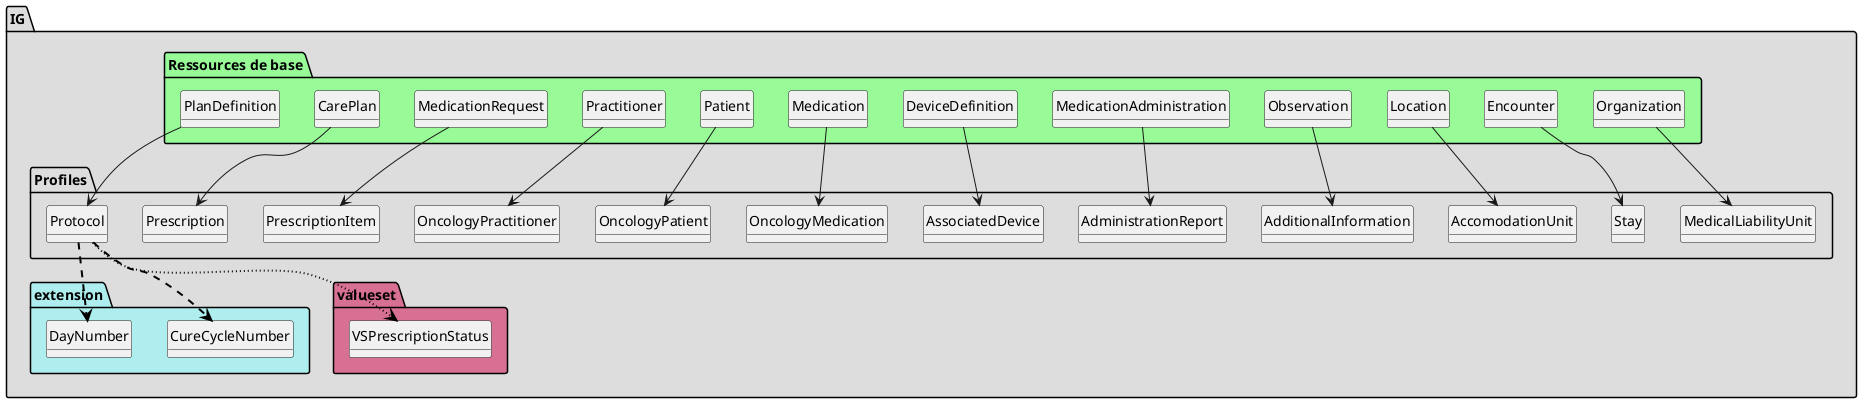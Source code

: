 @startuml
set namespaceSeparator ?
hide circle
hide class fields

package IG #DDDDDD{

     package Profiles #DDDDDD{

        class MedicalLiabilityUnit{

             Organization.name => [1..None]
        } 

        class Stay{

             Encounter.identifier.value => [1..None]
             Encounter.status => [None..None]
             Encounter.subject => [1..None]
             Encounter.location => [1..None]
             Encounter.location.location => [None..None]
        } 

        class AccomodationUnit{

             Location.name => [1..None]
             Location.managingOrganization => [1..None]
        } 

        class AdditionalInformation{

             Observation.code => [None..None]
             Observation.subject => [1..None]
             Observation.effective[x] => [None..None]
             Observation.effective[x]:effectiveDateTime => [0..1]
             Observation.issued => [None..None]
             Observation.value[x] => [1..None]
             Observation.value[x]:valueQuantity => [0..1]
             Observation.value[x]:valueQuantity.value => [1..None]
             Observation.value[x]:valueQuantity.unit => [1..None]
        } 

        class AdministrationReport{

             MedicationAdministration.identifier.value => [None..None]
             MedicationAdministration.basedOn => [1..1]
             MedicationAdministration.medication => [None..None]
             MedicationAdministration.encounter => [1..None]
             MedicationAdministration.occurence[x] => [None..None]
             MedicationAdministration.occurence[x]:occurencePeriod => [0..1]
             MedicationAdministration.request => [None..None]
             MedicationAdministration.note => [None..None]
             MedicationAdministration.dosage => [None..None]
        } 

        class AssociatedDevice{

             DeviceDefinition.deviceName => [1..1]
        } 

        class OncologyMedication{

             Medication.identifier.value => [1..None]
             Medication.code.coding => [1..1]
        } 

        class OncologyPatient{

             Patient.identifier => [1..None]
             Patient.identifier:IPP => [1..1]
             Patient.identifier:IPP.use => [None..None]
             Patient.identifier:IPP.type.text => [None..None]
             Patient.identifier:IPP.system => [1..None]
             Patient.identifier:IPP.value => [1..None]
             Patient.name.use => [1..None]
             Patient.name.family => [1..None]
             Patient.name.given => [1..None]
             Patient.gender => [1..None]
             Patient.birthDate => [1..None]
             Patient.deceased[x] => [None..None]
        } 

        class OncologyPractitioner{

             Practitioner.identifier.value => [1..None]
        } 

        class PrescriptionItem{

             MedicationRequest.identifier.value => [1..None]
             MedicationRequest.basedOn => [None..None]
             MedicationRequest.groupIdentifier.value => [1..None]
             MedicationRequest.category.coding => [1..1]
             MedicationRequest.medication => [None..None]
             MedicationRequest.subject => [None..None]
             MedicationRequest.supportingInformation => [None..None]
             MedicationRequest.requester => [None..None]
             MedicationRequest.requester.identifier.value => [1..None]
             MedicationRequest.device => [None..None]
             MedicationRequest.note => [None..None]
             MedicationRequest.effectiveDosePeriod.start => [1..None]
             MedicationRequest.effectiveDosePeriod.end => [None..None]
             MedicationRequest.dosageInstruction => [1..None]
             MedicationRequest.dosageInstruction.sequence => [None..None]
             MedicationRequest.dosageInstruction.text => [1..None]
             MedicationRequest.dosageInstruction.timing => [None..None]
             MedicationRequest.dosageInstruction.timing.repeat.bounds[x] => [None..None]
             MedicationRequest.dosageInstruction.timing.repeat.bounds[x]:boundsPeriod => [0..1]
             MedicationRequest.dosageInstruction.timing.repeat.bounds[x]:boundsPeriod.start => [None..None]
             MedicationRequest.dosageInstruction.timing.repeat.frequency => [None..None]
             MedicationRequest.dosageInstruction.timing.repeat.period => [None..None]
             MedicationRequest.dosageInstruction.timing.repeat.periodUnit => [None..None]
             MedicationRequest.dosageInstruction.route.coding => [1..1]
             MedicationRequest.dosageInstruction.doseAndRate => [None..None]
             MedicationRequest.dosageInstruction.doseAndRate.dose[x] => [None..None]
             MedicationRequest.dosageInstruction.doseAndRate.dose[x]:doseQuantity => [0..1]
             MedicationRequest.dosageInstruction.doseAndRate.dose[x]:doseQuantity.value => [1..None]
             MedicationRequest.dosageInstruction.doseAndRate.dose[x]:doseQuantity.unit => [1..None]
             MedicationRequest.dosageInstruction.doseAndRate.rate[x] => [None..None]
             MedicationRequest.dosageInstruction.doseAndRate.rate[x]:rateRatio => [0..1]
             MedicationRequest.dosageInstruction.doseAndRate.rate[x]:rateRatio.numerator.value => [None..None]
             MedicationRequest.dosageInstruction.doseAndRate.rate[x]:rateRatio.numerator.unit => [None..None]
             MedicationRequest.dosageInstruction.doseAndRate.rate[x]:rateRatio.denominator.value => [None..None]
             MedicationRequest.dispenseRequest.initialFill.quantity.value => [None..None]
             MedicationRequest.dispenseRequest.quantity => [None..None]
        } 

        class Prescription{

             CarePlan.identifier => [None..None]
             CarePlan.instantiatesCanonical => [1..1]
             CarePlan.category => [1..1]
             CarePlan.subject => [None..None]
             CarePlan.encounter => [1..None]
             CarePlan.created => [1..None]
             CarePlan.supportingInfo => [1..None]
             CarePlan.activity => [1..None]
             CarePlan.activity.plannedActivityReference => [1..None]
        } 

        class Protocol{

             PlanDefinition.extension => [2..None]
             PlanDefinition.extension:numeroCure => <&plus>[1..1]
             PlanDefinition.extension:numeroJour => <&plus>[1..1]
             PlanDefinition.identifier => [1..1]
             PlanDefinition.name => [1..None]
             PlanDefinition.title => [1..None]
             PlanDefinition.type => [None..None]
             PlanDefinition.date => [1..None]
         }

     }
     package extension #paleturquoise {

     Protocol -[#black,dashed,thickness=2]-> CureCycleNumber
     Protocol -[#black,dashed,thickness=2]-> DayNumber

        class CureCycleNumber{

          Extension.extension => [None..0]
          Extension.url => [None..None]
          Extension.value[x] => [1..None]
          Extension.value[x]:valueInteger => [1..1]
        } 
        class DayNumber{

          Extension.extension => [None..0]
          Extension.url => [None..None]
          Extension.value[x] => [1..None]
          Extension.value[x]:valueInteger => [1..1]
         }
     }
     package valueset #PaleVioletRed{

        class VSPrescriptionStatus  

     Protocol -[#black,dotted,thickness=2]-> VSPrescriptionStatus
       }

package "Ressources de base" #palegreen {

 class "Organization" as  classd6b258792ff06f82933c74eeb8aef591 

    classd6b258792ff06f82933c74eeb8aef591 --> MedicalLiabilityUnit

 class "Encounter" as  classd1e9f9f891de8f9a655739a01fbf68f0 

    classd1e9f9f891de8f9a655739a01fbf68f0 --> Stay

 class "Location" as  classce5bf551379459c1c61d2a204061c455 

    classce5bf551379459c1c61d2a204061c455 --> AccomodationUnit

 class "Observation" as  classc680d437163cc6bab4f9bdb35c3073d0 

    classc680d437163cc6bab4f9bdb35c3073d0 --> AdditionalInformation

 class "MedicationAdministration" as  classcb08d1580a4f19d9fc3a0c98169f1144 

    classcb08d1580a4f19d9fc3a0c98169f1144 --> AdministrationReport

 class "DeviceDefinition" as  classa6797321593ef085d950f590f4014cfa 

    classa6797321593ef085d950f590f4014cfa --> AssociatedDevice

 class "Medication" as  class353bd6f65060d17097c3b03141e79cce 

    class353bd6f65060d17097c3b03141e79cce --> OncologyMedication

 class "Patient" as  class01122a97dca927210827560cb7d76af8 

    class01122a97dca927210827560cb7d76af8 --> OncologyPatient

 class "Practitioner" as  classe1fdce734a2fd9596ad930bdb139ca06 

    classe1fdce734a2fd9596ad930bdb139ca06 --> OncologyPractitioner

 class "MedicationRequest" as  class2071abb7e1482ea8731af3cdcaed7225 

    class2071abb7e1482ea8731af3cdcaed7225 --> PrescriptionItem

 class "CarePlan" as  classc1c8e4b50c739ddc150dd233aa035d7a 

    classc1c8e4b50c739ddc150dd233aa035d7a --> Prescription

 class "PlanDefinition" as  class0375201638a0df09e5ecd3c0b36df917 

    class0375201638a0df09e5ecd3c0b36df917 --> Protocol
}
@enduml
